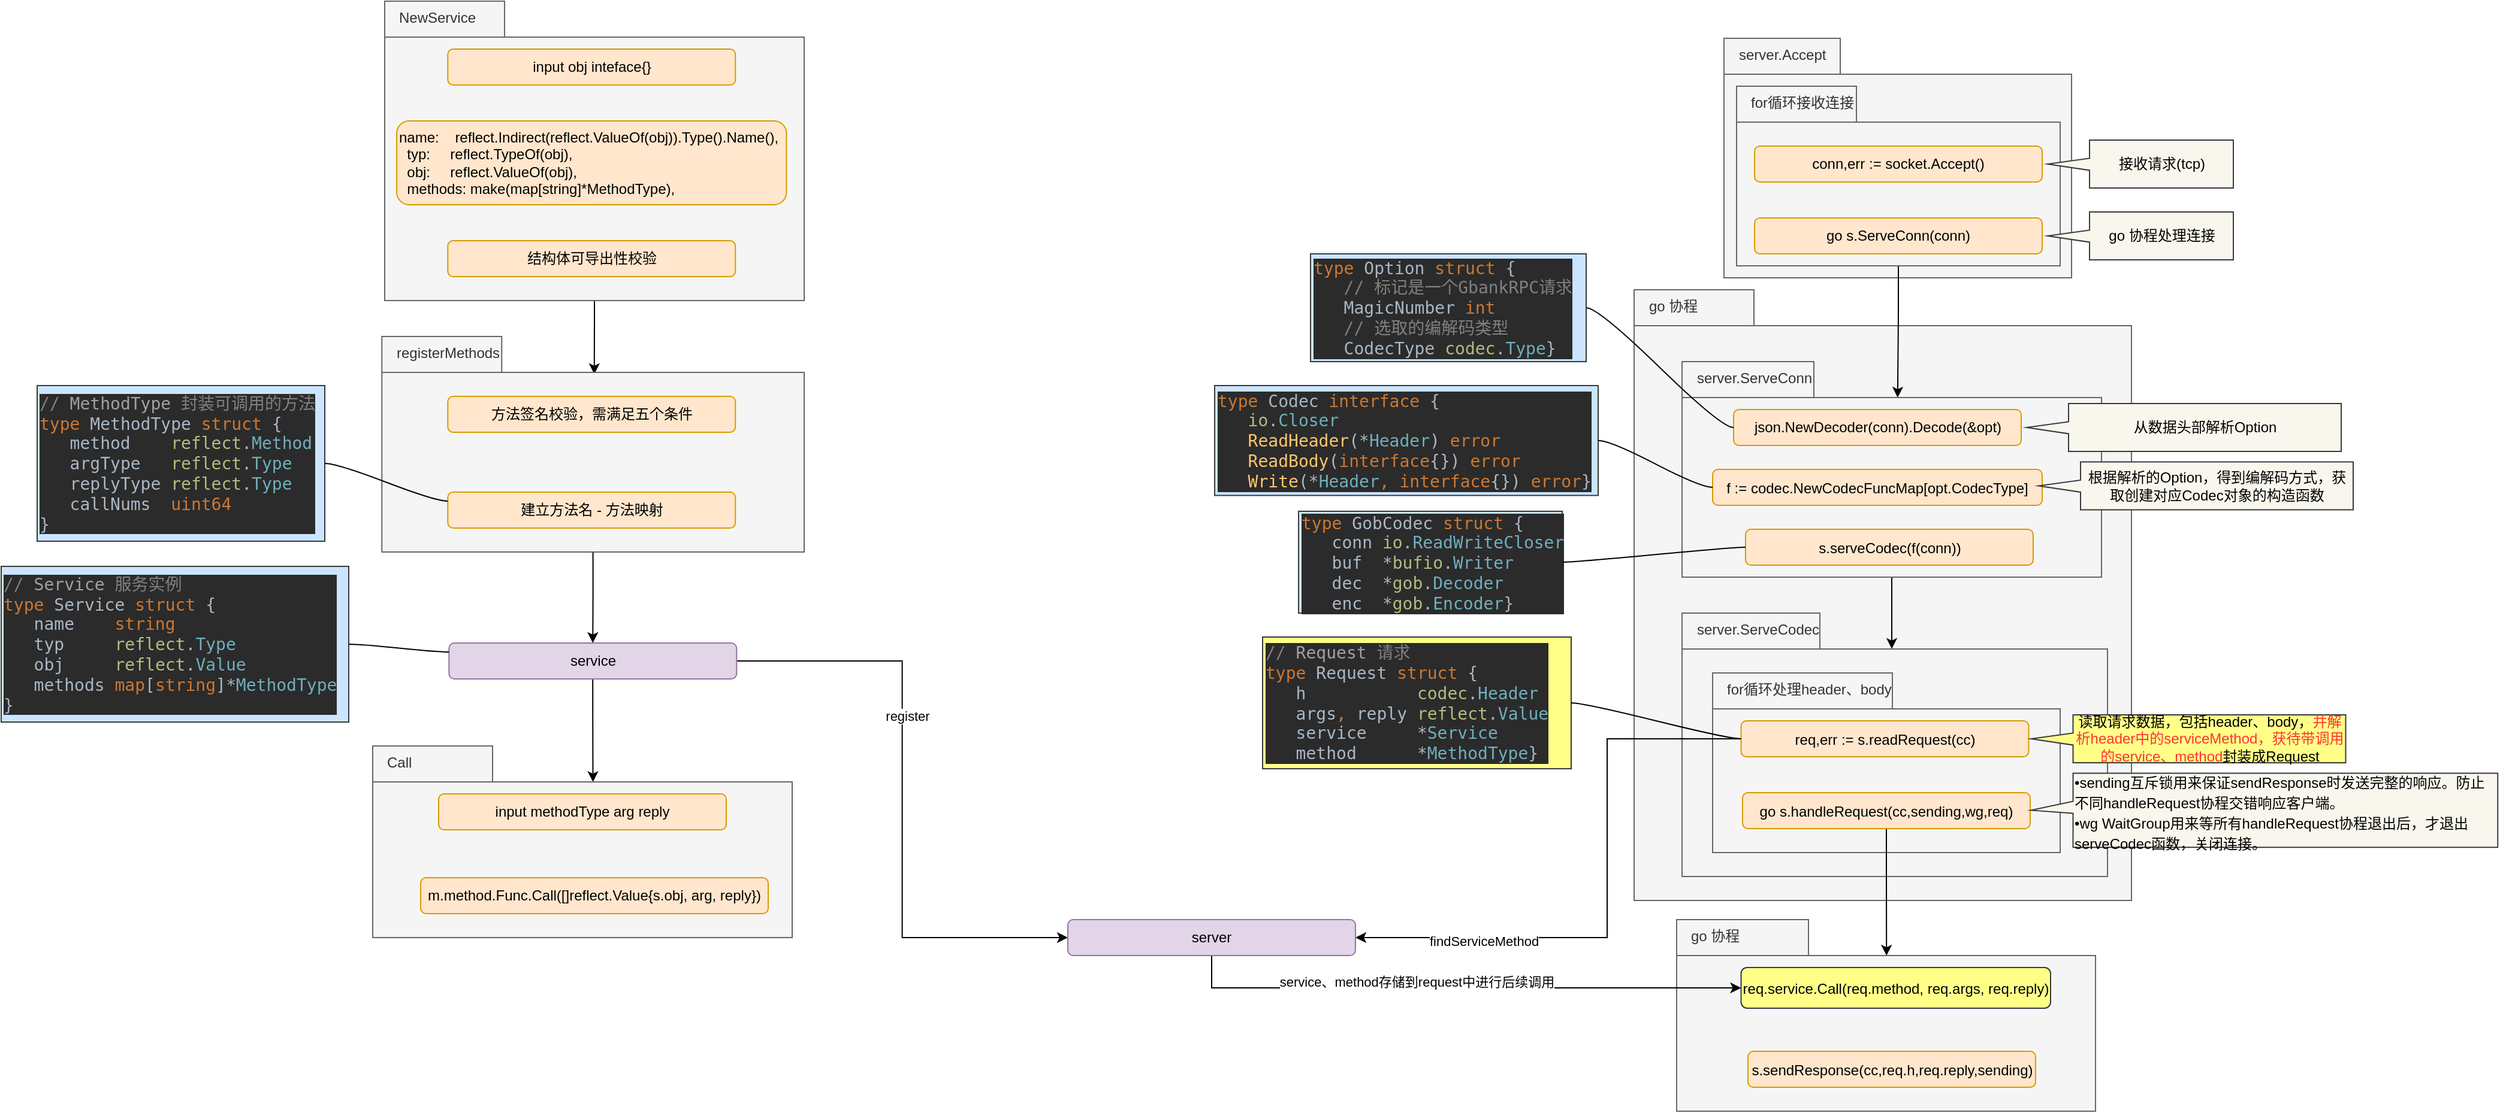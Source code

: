 <mxfile version="20.3.0" type="device"><diagram id="K_bksyPa9rIUVUqBkkgc" name="第 1 页"><mxGraphModel dx="2884" dy="1360" grid="1" gridSize="10" guides="1" tooltips="1" connect="1" arrows="1" fold="1" page="1" pageScale="1" pageWidth="827" pageHeight="1169" math="0" shadow="0"><root><mxCell id="0"/><mxCell id="1" parent="0"/><mxCell id="w4w-Qy8UGJi4HVx6lMIM-4" value="&lt;pre style=&quot;background-color:#2b2b2b;color:#a9b7c6;font-family:'JetBrains Mono',monospace;font-size:10.5pt;&quot;&gt;&lt;pre style=&quot;font-family: &amp;quot;JetBrains Mono&amp;quot;, monospace; font-size: 10.5pt;&quot;&gt;&lt;span style=&quot;color:#808080;&quot;&gt;// &lt;/span&gt;&lt;span style=&quot;color:#a1a1a1;&quot;&gt;Service &lt;/span&gt;&lt;span style=&quot;color:#808080;font-family:'Menlo-Regular',monospace;&quot;&gt;服务实例&lt;br&gt;&lt;/span&gt;&lt;span style=&quot;color:#cc7832;&quot;&gt;type &lt;/span&gt;Service &lt;span style=&quot;color:#cc7832;&quot;&gt;struct &lt;/span&gt;{&lt;br&gt;   name    &lt;span style=&quot;color:#cc7832;&quot;&gt;string&lt;br&gt;&lt;/span&gt;&lt;span style=&quot;color:#cc7832;&quot;&gt;   &lt;/span&gt;typ     &lt;span style=&quot;color:#afbf7e;&quot;&gt;reflect&lt;/span&gt;.&lt;span style=&quot;color:#6fafbd;&quot;&gt;Type&lt;br&gt;&lt;/span&gt;&lt;span style=&quot;color:#6fafbd;&quot;&gt;   &lt;/span&gt;obj     &lt;span style=&quot;color:#afbf7e;&quot;&gt;reflect&lt;/span&gt;.&lt;span style=&quot;color:#6fafbd;&quot;&gt;Value&lt;br&gt;&lt;/span&gt;&lt;span style=&quot;color:#6fafbd;&quot;&gt;   &lt;/span&gt;methods &lt;span style=&quot;color:#cc7832;&quot;&gt;map&lt;/span&gt;[&lt;span style=&quot;color:#cc7832;&quot;&gt;string&lt;/span&gt;]*&lt;span style=&quot;color:#6fafbd;&quot;&gt;MethodType&lt;br&gt;&lt;/span&gt;}&lt;/pre&gt;&lt;/pre&gt;" style="rounded=0;whiteSpace=wrap;html=1;fillColor=#cce5ff;strokeColor=#36393d;align=left;" vertex="1" parent="1"><mxGeometry x="-280" y="491" width="290" height="130" as="geometry"/></mxCell><mxCell id="w4w-Qy8UGJi4HVx6lMIM-17" style="edgeStyle=orthogonalEdgeStyle;rounded=0;orthogonalLoop=1;jettySize=auto;html=1;entryX=0.503;entryY=0.175;entryDx=0;entryDy=0;entryPerimeter=0;" edge="1" parent="1" source="w4w-Qy8UGJi4HVx6lMIM-5" target="w4w-Qy8UGJi4HVx6lMIM-10"><mxGeometry relative="1" as="geometry"/></mxCell><mxCell id="w4w-Qy8UGJi4HVx6lMIM-5" value="NewService" style="shape=folder;html=1;tabWidth=100;tabHeight=30;tabPosition=left;align=left;verticalAlign=top;spacingLeft=10;whiteSpace=wrap;fillColor=#f5f5f5;fontColor=#333333;strokeColor=#666666;" vertex="1" parent="1"><mxGeometry x="40" y="19" width="350" height="250" as="geometry"/></mxCell><mxCell id="w4w-Qy8UGJi4HVx6lMIM-6" value="&lt;pre style=&quot;background-color:#2b2b2b;color:#a9b7c6;font-family:'JetBrains Mono',monospace;font-size:10.5pt;&quot;&gt;&lt;pre style=&quot;font-family: &amp;quot;JetBrains Mono&amp;quot;, monospace; font-size: 10.5pt;&quot;&gt;&lt;span style=&quot;color:#808080;&quot;&gt;// &lt;/span&gt;&lt;span style=&quot;color:#a1a1a1;&quot;&gt;MethodType &lt;/span&gt;&lt;span style=&quot;color:#808080;font-family:'Menlo-Regular',monospace;&quot;&gt;封装可调用的方法&lt;br&gt;&lt;/span&gt;&lt;span style=&quot;color:#cc7832;&quot;&gt;type &lt;/span&gt;MethodType &lt;span style=&quot;color:#cc7832;&quot;&gt;struct &lt;/span&gt;{&lt;br&gt;   method    &lt;span style=&quot;color:#afbf7e;&quot;&gt;reflect&lt;/span&gt;.&lt;span style=&quot;color:#6fafbd;&quot;&gt;Method&lt;br&gt;&lt;/span&gt;&lt;span style=&quot;color:#6fafbd;&quot;&gt;   &lt;/span&gt;argType   &lt;span style=&quot;color:#afbf7e;&quot;&gt;reflect&lt;/span&gt;.&lt;span style=&quot;color:#6fafbd;&quot;&gt;Type&lt;br&gt;&lt;/span&gt;&lt;span style=&quot;color:#6fafbd;&quot;&gt;   &lt;/span&gt;replyType &lt;span style=&quot;color:#afbf7e;&quot;&gt;reflect&lt;/span&gt;.&lt;span style=&quot;color:#6fafbd;&quot;&gt;Type&lt;br&gt;&lt;/span&gt;&lt;span style=&quot;color:#6fafbd;&quot;&gt;   &lt;/span&gt;callNums  &lt;span style=&quot;color:#cc7832;&quot;&gt;uint64&lt;br&gt;&lt;/span&gt;}&lt;/pre&gt;&lt;/pre&gt;" style="rounded=0;whiteSpace=wrap;html=1;fillColor=#cce5ff;strokeColor=#36393d;align=left;" vertex="1" parent="1"><mxGeometry x="-250" y="340" width="240" height="130" as="geometry"/></mxCell><mxCell id="w4w-Qy8UGJi4HVx6lMIM-7" value="input obj inteface{}" style="rounded=1;whiteSpace=wrap;html=1;fillColor=#ffe6cc;strokeColor=#d79b00;" vertex="1" parent="1"><mxGeometry x="92.63" y="59" width="240" height="30" as="geometry"/></mxCell><mxCell id="w4w-Qy8UGJi4HVx6lMIM-8" value="&lt;div&gt;name:&amp;nbsp; &amp;nbsp; reflect.Indirect(reflect.ValueOf(obj)).Type().Name(),&lt;/div&gt;&lt;div&gt;&amp;nbsp; typ:&amp;nbsp; &amp;nbsp; &amp;nbsp;reflect.TypeOf(obj),&lt;/div&gt;&lt;div&gt;&amp;nbsp; obj:&amp;nbsp; &amp;nbsp; &amp;nbsp;reflect.ValueOf(obj),&lt;/div&gt;&lt;div&gt;&amp;nbsp; methods: make(map[string]*MethodType),&lt;/div&gt;" style="rounded=1;whiteSpace=wrap;html=1;fillColor=#ffe6cc;strokeColor=#d79b00;align=left;" vertex="1" parent="1"><mxGeometry x="50.01" y="119" width="325.25" height="70" as="geometry"/></mxCell><mxCell id="w4w-Qy8UGJi4HVx6lMIM-9" value="结构体可导出性校验" style="rounded=1;whiteSpace=wrap;html=1;fillColor=#ffe6cc;strokeColor=#d79b00;" vertex="1" parent="1"><mxGeometry x="92.63" y="219" width="240" height="30" as="geometry"/></mxCell><mxCell id="w4w-Qy8UGJi4HVx6lMIM-18" style="edgeStyle=orthogonalEdgeStyle;rounded=0;orthogonalLoop=1;jettySize=auto;html=1;entryX=0.5;entryY=0;entryDx=0;entryDy=0;" edge="1" parent="1" source="w4w-Qy8UGJi4HVx6lMIM-10" target="w4w-Qy8UGJi4HVx6lMIM-13"><mxGeometry relative="1" as="geometry"/></mxCell><mxCell id="w4w-Qy8UGJi4HVx6lMIM-10" value="registerMethods" style="shape=folder;html=1;tabWidth=100;tabHeight=30;tabPosition=left;align=left;verticalAlign=top;spacingLeft=10;whiteSpace=wrap;fillColor=#f5f5f5;fontColor=#333333;strokeColor=#666666;" vertex="1" parent="1"><mxGeometry x="37.63" y="299" width="352.37" height="180" as="geometry"/></mxCell><mxCell id="w4w-Qy8UGJi4HVx6lMIM-11" value="方法签名校验，需满足五个条件" style="rounded=1;whiteSpace=wrap;html=1;fillColor=#ffe6cc;strokeColor=#d79b00;" vertex="1" parent="1"><mxGeometry x="92.63" y="349" width="240" height="30" as="geometry"/></mxCell><mxCell id="w4w-Qy8UGJi4HVx6lMIM-12" value="建立方法名 - 方法映射" style="rounded=1;whiteSpace=wrap;html=1;fillColor=#ffe6cc;strokeColor=#d79b00;" vertex="1" parent="1"><mxGeometry x="92.63" y="429" width="240" height="30" as="geometry"/></mxCell><mxCell id="w4w-Qy8UGJi4HVx6lMIM-21" style="edgeStyle=orthogonalEdgeStyle;rounded=0;orthogonalLoop=1;jettySize=auto;html=1;entryX=0.525;entryY=0.188;entryDx=0;entryDy=0;entryPerimeter=0;" edge="1" parent="1" source="w4w-Qy8UGJi4HVx6lMIM-13" target="w4w-Qy8UGJi4HVx6lMIM-14"><mxGeometry relative="1" as="geometry"/></mxCell><mxCell id="w4w-Qy8UGJi4HVx6lMIM-56" style="edgeStyle=orthogonalEdgeStyle;rounded=0;orthogonalLoop=1;jettySize=auto;html=1;entryX=0;entryY=0.5;entryDx=0;entryDy=0;fontColor=#FF3333;" edge="1" parent="1" source="w4w-Qy8UGJi4HVx6lMIM-13" target="w4w-Qy8UGJi4HVx6lMIM-55"><mxGeometry relative="1" as="geometry"/></mxCell><mxCell id="w4w-Qy8UGJi4HVx6lMIM-57" value="&lt;font color=&quot;#000000&quot;&gt;register&lt;/font&gt;" style="edgeLabel;html=1;align=center;verticalAlign=middle;resizable=0;points=[];fontColor=#FF3333;" vertex="1" connectable="0" parent="w4w-Qy8UGJi4HVx6lMIM-56"><mxGeometry x="-0.274" y="4" relative="1" as="geometry"><mxPoint as="offset"/></mxGeometry></mxCell><mxCell id="w4w-Qy8UGJi4HVx6lMIM-13" value="service" style="rounded=1;whiteSpace=wrap;html=1;fillColor=#e1d5e7;strokeColor=#9673a6;" vertex="1" parent="1"><mxGeometry x="93.63" y="555" width="240" height="30" as="geometry"/></mxCell><mxCell id="w4w-Qy8UGJi4HVx6lMIM-14" value="Call" style="shape=folder;html=1;tabWidth=100;tabHeight=30;tabPosition=left;align=left;verticalAlign=top;spacingLeft=10;whiteSpace=wrap;fillColor=#f5f5f5;fontColor=#333333;strokeColor=#666666;" vertex="1" parent="1"><mxGeometry x="30" y="641" width="350" height="160" as="geometry"/></mxCell><mxCell id="w4w-Qy8UGJi4HVx6lMIM-15" value="input methodType arg reply" style="rounded=1;whiteSpace=wrap;html=1;fillColor=#ffe6cc;strokeColor=#d79b00;" vertex="1" parent="1"><mxGeometry x="85" y="681" width="240" height="30" as="geometry"/></mxCell><mxCell id="w4w-Qy8UGJi4HVx6lMIM-16" value="m.method.Func.Call([]reflect.Value{s.obj, arg, reply})" style="rounded=1;whiteSpace=wrap;html=1;fillColor=#ffe6cc;strokeColor=#d79b00;" vertex="1" parent="1"><mxGeometry x="70" y="751" width="290" height="30" as="geometry"/></mxCell><mxCell id="w4w-Qy8UGJi4HVx6lMIM-19" value="" style="edgeStyle=entityRelationEdgeStyle;startArrow=none;endArrow=none;segment=10;curved=1;rounded=0;entryX=1;entryY=0.5;entryDx=0;entryDy=0;exitX=0;exitY=0.25;exitDx=0;exitDy=0;" edge="1" parent="1" source="w4w-Qy8UGJi4HVx6lMIM-12" target="w4w-Qy8UGJi4HVx6lMIM-6"><mxGeometry relative="1" as="geometry"><mxPoint x="153" y="-186" as="sourcePoint"/><mxPoint x="30" y="-286" as="targetPoint"/></mxGeometry></mxCell><mxCell id="w4w-Qy8UGJi4HVx6lMIM-20" value="" style="edgeStyle=entityRelationEdgeStyle;startArrow=none;endArrow=none;segment=10;curved=1;rounded=0;entryX=1;entryY=0.5;entryDx=0;entryDy=0;exitX=0;exitY=0.25;exitDx=0;exitDy=0;" edge="1" parent="1" source="w4w-Qy8UGJi4HVx6lMIM-13" target="w4w-Qy8UGJi4HVx6lMIM-4"><mxGeometry relative="1" as="geometry"><mxPoint x="102.63" y="446.5" as="sourcePoint"/><mxPoint y="424" as="targetPoint"/></mxGeometry></mxCell><mxCell id="w4w-Qy8UGJi4HVx6lMIM-22" value="server.Accept" style="shape=folder;html=1;tabWidth=97;tabHeight=30;tabPosition=left;align=left;verticalAlign=top;spacingLeft=10;whiteSpace=wrap;fillColor=#f5f5f5;fontColor=#333333;strokeColor=#666666;" vertex="1" parent="1"><mxGeometry x="1157.5" y="50" width="290" height="200" as="geometry"/></mxCell><mxCell id="w4w-Qy8UGJi4HVx6lMIM-23" value="go 协程" style="shape=folder;html=1;tabWidth=100;tabHeight=30;tabPosition=left;align=left;verticalAlign=top;spacingLeft=10;whiteSpace=wrap;fillColor=#f5f5f5;fontColor=#333333;strokeColor=#666666;" vertex="1" parent="1"><mxGeometry x="1082.5" y="260" width="415" height="510" as="geometry"/></mxCell><mxCell id="w4w-Qy8UGJi4HVx6lMIM-24" style="edgeStyle=orthogonalEdgeStyle;rounded=0;orthogonalLoop=1;jettySize=auto;html=1;entryX=0.514;entryY=0.167;entryDx=0;entryDy=0;entryPerimeter=0;" edge="1" parent="1" source="w4w-Qy8UGJi4HVx6lMIM-25" target="w4w-Qy8UGJi4HVx6lMIM-29"><mxGeometry relative="1" as="geometry"/></mxCell><mxCell id="w4w-Qy8UGJi4HVx6lMIM-25" value="for循环接收连接" style="shape=folder;html=1;tabWidth=100;tabHeight=30;tabPosition=left;align=left;verticalAlign=top;spacingLeft=10;whiteSpace=wrap;fillColor=#f5f5f5;fontColor=#333333;strokeColor=#666666;" vertex="1" parent="1"><mxGeometry x="1168" y="90" width="270" height="150" as="geometry"/></mxCell><mxCell id="w4w-Qy8UGJi4HVx6lMIM-26" value="conn,err := socket.Accept()" style="rounded=1;whiteSpace=wrap;html=1;fillColor=#ffe6cc;strokeColor=#d79b00;" vertex="1" parent="1"><mxGeometry x="1183" y="140" width="240" height="30" as="geometry"/></mxCell><mxCell id="w4w-Qy8UGJi4HVx6lMIM-27" value="go s.ServeConn(conn)" style="rounded=1;whiteSpace=wrap;html=1;fillColor=#ffe6cc;strokeColor=#d79b00;" vertex="1" parent="1"><mxGeometry x="1183" y="200" width="240" height="30" as="geometry"/></mxCell><mxCell id="w4w-Qy8UGJi4HVx6lMIM-28" style="edgeStyle=orthogonalEdgeStyle;rounded=0;orthogonalLoop=1;jettySize=auto;html=1;entryX=0.493;entryY=0.136;entryDx=0;entryDy=0;entryPerimeter=0;" edge="1" parent="1" source="w4w-Qy8UGJi4HVx6lMIM-29" target="w4w-Qy8UGJi4HVx6lMIM-33"><mxGeometry relative="1" as="geometry"/></mxCell><mxCell id="w4w-Qy8UGJi4HVx6lMIM-29" value="server.ServeConn" style="shape=folder;html=1;tabWidth=110;tabHeight=30;tabPosition=left;align=left;verticalAlign=top;spacingLeft=10;whiteSpace=wrap;fillColor=#f5f5f5;fontColor=#333333;strokeColor=#666666;" vertex="1" parent="1"><mxGeometry x="1122.5" y="320" width="350" height="180" as="geometry"/></mxCell><mxCell id="w4w-Qy8UGJi4HVx6lMIM-30" value="json.NewDecoder(conn).Decode(&amp;amp;opt)" style="rounded=1;whiteSpace=wrap;html=1;fillColor=#ffe6cc;strokeColor=#d79b00;" vertex="1" parent="1"><mxGeometry x="1165.5" y="360" width="240" height="30" as="geometry"/></mxCell><mxCell id="w4w-Qy8UGJi4HVx6lMIM-31" value="&lt;p style=&quot;margin: 0px; font-variant-numeric: normal; font-variant-east-asian: normal; font-stretch: normal; line-height: normal; text-align: start;&quot; class=&quot;p1&quot;&gt;f := codec.NewCodecFuncMap[opt.CodecType]&lt;/p&gt;" style="rounded=1;whiteSpace=wrap;html=1;fillColor=#ffe6cc;strokeColor=#d79b00;" vertex="1" parent="1"><mxGeometry x="1148" y="410" width="275" height="30" as="geometry"/></mxCell><mxCell id="w4w-Qy8UGJi4HVx6lMIM-32" value="&lt;p style=&quot;margin: 0px; font-variant-numeric: normal; font-variant-east-asian: normal; font-stretch: normal; line-height: normal; text-align: start;&quot; class=&quot;p1&quot;&gt;s.serveCodec(f(conn))&lt;/p&gt;" style="rounded=1;whiteSpace=wrap;html=1;fillColor=#ffe6cc;strokeColor=#d79b00;" vertex="1" parent="1"><mxGeometry x="1175.5" y="460" width="240" height="30" as="geometry"/></mxCell><mxCell id="w4w-Qy8UGJi4HVx6lMIM-33" value="server.ServeCodec" style="shape=folder;html=1;tabWidth=115;tabHeight=30;tabPosition=left;align=left;verticalAlign=top;spacingLeft=10;whiteSpace=wrap;fillColor=#f5f5f5;fontColor=#333333;strokeColor=#666666;" vertex="1" parent="1"><mxGeometry x="1122.5" y="530" width="355" height="220" as="geometry"/></mxCell><mxCell id="w4w-Qy8UGJi4HVx6lMIM-34" value="for循环处理header、body" style="shape=folder;html=1;tabWidth=150;tabHeight=30;tabPosition=left;align=left;verticalAlign=top;spacingLeft=10;whiteSpace=wrap;fillColor=#f5f5f5;fontColor=#333333;strokeColor=#666666;" vertex="1" parent="1"><mxGeometry x="1148" y="580" width="290" height="150" as="geometry"/></mxCell><mxCell id="w4w-Qy8UGJi4HVx6lMIM-58" style="edgeStyle=orthogonalEdgeStyle;rounded=0;orthogonalLoop=1;jettySize=auto;html=1;entryX=1;entryY=0.5;entryDx=0;entryDy=0;fontColor=#000000;" edge="1" parent="1" source="w4w-Qy8UGJi4HVx6lMIM-35" target="w4w-Qy8UGJi4HVx6lMIM-55"><mxGeometry relative="1" as="geometry"><Array as="points"><mxPoint x="1060" y="635"/><mxPoint x="1060" y="801"/></Array></mxGeometry></mxCell><mxCell id="w4w-Qy8UGJi4HVx6lMIM-59" value="findServiceMethod" style="edgeLabel;html=1;align=center;verticalAlign=middle;resizable=0;points=[];fontColor=#000000;" vertex="1" connectable="0" parent="w4w-Qy8UGJi4HVx6lMIM-58"><mxGeometry x="0.562" y="3" relative="1" as="geometry"><mxPoint as="offset"/></mxGeometry></mxCell><mxCell id="w4w-Qy8UGJi4HVx6lMIM-35" value="&lt;p style=&quot;margin: 0px; font-variant-numeric: normal; font-variant-east-asian: normal; font-stretch: normal; line-height: normal; text-align: start;&quot; class=&quot;p1&quot;&gt;req,err := s.readRequest(cc)&lt;/p&gt;" style="rounded=1;whiteSpace=wrap;html=1;fillColor=#ffe6cc;strokeColor=#d79b00;" vertex="1" parent="1"><mxGeometry x="1171.75" y="620" width="240" height="30" as="geometry"/></mxCell><mxCell id="w4w-Qy8UGJi4HVx6lMIM-36" style="edgeStyle=orthogonalEdgeStyle;rounded=0;orthogonalLoop=1;jettySize=auto;html=1;entryX=0.501;entryY=0.188;entryDx=0;entryDy=0;entryPerimeter=0;" edge="1" parent="1" source="w4w-Qy8UGJi4HVx6lMIM-37" target="w4w-Qy8UGJi4HVx6lMIM-38"><mxGeometry relative="1" as="geometry"/></mxCell><mxCell id="w4w-Qy8UGJi4HVx6lMIM-37" value="&lt;p style=&quot;margin: 0px; font-variant-numeric: normal; font-variant-east-asian: normal; font-stretch: normal; line-height: normal; text-align: start;&quot; class=&quot;p1&quot;&gt;go s.handleRequest(cc,sending,wg,req)&lt;/p&gt;" style="rounded=1;whiteSpace=wrap;html=1;fillColor=#ffe6cc;strokeColor=#d79b00;" vertex="1" parent="1"><mxGeometry x="1173" y="680" width="240" height="30" as="geometry"/></mxCell><mxCell id="w4w-Qy8UGJi4HVx6lMIM-38" value="go 协程" style="shape=folder;html=1;tabWidth=110;tabHeight=30;tabPosition=left;align=left;verticalAlign=top;spacingLeft=10;whiteSpace=wrap;fillColor=#f5f5f5;fontColor=#333333;strokeColor=#666666;" vertex="1" parent="1"><mxGeometry x="1118" y="786" width="349.5" height="160" as="geometry"/></mxCell><mxCell id="w4w-Qy8UGJi4HVx6lMIM-39" value="&lt;p style=&quot;margin: 0px; font-variant-numeric: normal; font-variant-east-asian: normal; font-stretch: normal; line-height: normal; text-align: start;&quot; class=&quot;p1&quot;&gt;req.service.Call(req.method, req.args, req.reply)&lt;/p&gt;" style="rounded=1;whiteSpace=wrap;html=1;fillColor=#ffff88;strokeColor=#36393d;" vertex="1" parent="1"><mxGeometry x="1171.75" y="826" width="258.25" height="34" as="geometry"/></mxCell><mxCell id="w4w-Qy8UGJi4HVx6lMIM-40" value="&lt;p style=&quot;margin: 0px; font-variant-numeric: normal; font-variant-east-asian: normal; font-stretch: normal; line-height: normal; text-align: start;&quot; class=&quot;p1&quot;&gt;s.sendResponse(cc,req.h,req.reply,sending)&lt;/p&gt;" style="rounded=1;whiteSpace=wrap;html=1;fillColor=#ffe6cc;strokeColor=#d79b00;" vertex="1" parent="1"><mxGeometry x="1177.5" y="896" width="240" height="30" as="geometry"/></mxCell><mxCell id="w4w-Qy8UGJi4HVx6lMIM-41" value="接收请求(tcp)" style="shape=callout;whiteSpace=wrap;html=1;perimeter=calloutPerimeter;rotation=90;base=10;size=35;position=0.38;fillColor=#f9f7ed;strokeColor=#36393d;verticalAlign=middle;align=center;horizontal=0;" vertex="1" parent="1"><mxGeometry x="1485" y="77.5" width="40" height="155" as="geometry"/></mxCell><mxCell id="w4w-Qy8UGJi4HVx6lMIM-42" value="go 协程处理连接" style="shape=callout;whiteSpace=wrap;html=1;perimeter=calloutPerimeter;rotation=90;base=10;size=35;position=0.38;fillColor=#f9f7ed;strokeColor=#36393d;verticalAlign=middle;align=center;horizontal=0;" vertex="1" parent="1"><mxGeometry x="1485" y="137.5" width="40" height="155" as="geometry"/></mxCell><mxCell id="w4w-Qy8UGJi4HVx6lMIM-43" value="从数据头部解析Option" style="shape=callout;whiteSpace=wrap;html=1;perimeter=calloutPerimeter;rotation=90;base=10;size=35;position=0.38;fillColor=#f9f7ed;strokeColor=#36393d;verticalAlign=middle;align=center;horizontal=0;" vertex="1" parent="1"><mxGeometry x="1521.25" y="243.75" width="40" height="262.5" as="geometry"/></mxCell><mxCell id="w4w-Qy8UGJi4HVx6lMIM-44" value="根据解析的Option，得到编解码方式，获取创建对应Codec对象的构造函数" style="shape=callout;whiteSpace=wrap;html=1;perimeter=calloutPerimeter;rotation=90;base=10;size=35;position=0.38;fillColor=#f9f7ed;strokeColor=#36393d;verticalAlign=middle;align=center;horizontal=0;" vertex="1" parent="1"><mxGeometry x="1531.25" y="292.5" width="40" height="262.5" as="geometry"/></mxCell><mxCell id="w4w-Qy8UGJi4HVx6lMIM-45" value="读取请求数据，包括header、body，&lt;font color=&quot;#ff3333&quot;&gt;并解析header中的serviceMethod，获待带调用的service、method&lt;/font&gt;封装成Request" style="shape=callout;whiteSpace=wrap;html=1;perimeter=calloutPerimeter;rotation=90;base=10;size=35;position=0.38;fillColor=#ffff88;strokeColor=#36393d;verticalAlign=middle;align=center;horizontal=0;" vertex="1" parent="1"><mxGeometry x="1525" y="503.75" width="40" height="262.5" as="geometry"/></mxCell><mxCell id="w4w-Qy8UGJi4HVx6lMIM-46" value="&lt;p style=&quot;margin: 0px; font-variant-numeric: normal; font-variant-east-asian: normal; font-stretch: normal; line-height: normal; text-align: start;&quot; class=&quot;p1&quot;&gt;•sending互斥锁用来保证sendResponse时发送完整的响应。防止不同handleRequest协程交错响应客户端。&lt;/p&gt;&lt;p style=&quot;margin: 0px; font-variant-numeric: normal; font-variant-east-asian: normal; font-stretch: normal; line-height: normal; text-align: start;&quot; class=&quot;p1&quot;&gt;•wg WaitGroup用来等所有handleRequest协程退出后，才退出serveCodec函数，关闭连接。&lt;/p&gt;" style="shape=callout;whiteSpace=wrap;html=1;perimeter=calloutPerimeter;rotation=90;base=10;size=35;position=0.38;fillColor=#f9f7ed;strokeColor=#36393d;verticalAlign=middle;align=center;horizontal=0;" vertex="1" parent="1"><mxGeometry x="1577.51" y="500" width="61.87" height="389.38" as="geometry"/></mxCell><mxCell id="w4w-Qy8UGJi4HVx6lMIM-47" value="" style="edgeStyle=entityRelationEdgeStyle;startArrow=none;endArrow=none;segment=10;curved=1;rounded=0;entryX=1;entryY=0.5;entryDx=0;entryDy=0;exitX=0;exitY=0.5;exitDx=0;exitDy=0;" edge="1" parent="1" source="w4w-Qy8UGJi4HVx6lMIM-30" target="w4w-Qy8UGJi4HVx6lMIM-48"><mxGeometry relative="1" as="geometry"><mxPoint x="982.5" y="290" as="sourcePoint"/><mxPoint x="1080.5" y="304" as="targetPoint"/></mxGeometry></mxCell><mxCell id="w4w-Qy8UGJi4HVx6lMIM-48" value="&lt;pre style=&quot;background-color:#2b2b2b;color:#a9b7c6;font-family:'JetBrains Mono',monospace;font-size:10.5pt;&quot;&gt;&lt;span style=&quot;color:#cc7832;&quot;&gt;type &lt;/span&gt;Option &lt;span style=&quot;color:#cc7832;&quot;&gt;struct &lt;/span&gt;{&lt;br&gt;   &lt;span style=&quot;color:#808080;&quot;&gt;// &lt;/span&gt;&lt;span style=&quot;color:#808080;font-family:'Menlo-Regular',monospace;&quot;&gt;标记是一个&lt;/span&gt;&lt;span style=&quot;color:#808080;&quot;&gt;GbankRPC&lt;/span&gt;&lt;span style=&quot;color:#808080;font-family:'Menlo-Regular',monospace;&quot;&gt;请求&lt;br&gt;&lt;/span&gt;&lt;span style=&quot;color:#808080;font-family:'Menlo-Regular',monospace;&quot;&gt;   &lt;/span&gt;MagicNumber &lt;span style=&quot;color:#cc7832;&quot;&gt;int&lt;br&gt;&lt;/span&gt;&lt;span style=&quot;color:#cc7832;&quot;&gt;   &lt;/span&gt;&lt;span style=&quot;color:#808080;&quot;&gt;// &lt;/span&gt;&lt;span style=&quot;color:#808080;font-family:'Menlo-Regular',monospace;&quot;&gt;选取的编解码类型&lt;br&gt;&lt;/span&gt;&lt;span style=&quot;color:#808080;font-family:'Menlo-Regular',monospace;&quot;&gt;   &lt;/span&gt;CodecType &lt;span style=&quot;color:#afbf7e;&quot;&gt;codec&lt;/span&gt;.&lt;span style=&quot;color:#6fafbd;&quot;&gt;Type&lt;/span&gt;}&lt;/pre&gt;" style="rounded=0;whiteSpace=wrap;html=1;fillColor=#cce5ff;strokeColor=#36393d;align=left;" vertex="1" parent="1"><mxGeometry x="812.5" y="230" width="230" height="90" as="geometry"/></mxCell><mxCell id="w4w-Qy8UGJi4HVx6lMIM-49" value="&lt;pre style=&quot;background-color:#2b2b2b;color:#a9b7c6;font-family:'JetBrains Mono',monospace;font-size:10.5pt;&quot;&gt;&lt;span style=&quot;color:#cc7832;&quot;&gt;type &lt;/span&gt;Codec &lt;span style=&quot;color:#cc7832;&quot;&gt;interface &lt;/span&gt;{&lt;br&gt;   &lt;span style=&quot;color:#afbf7e;&quot;&gt;io&lt;/span&gt;.&lt;span style=&quot;color:#6fafbd;&quot;&gt;Closer&lt;br&gt;&lt;/span&gt;&lt;span style=&quot;color:#6fafbd;&quot;&gt;   &lt;/span&gt;&lt;span style=&quot;color:#ffc66d;&quot;&gt;ReadHeader&lt;/span&gt;(*&lt;span style=&quot;color:#6fafbd;&quot;&gt;Header&lt;/span&gt;) &lt;span style=&quot;color:#cc7832;&quot;&gt;error&lt;br&gt;&lt;/span&gt;&lt;span style=&quot;color:#cc7832;&quot;&gt;   &lt;/span&gt;&lt;span style=&quot;color:#ffc66d;&quot;&gt;ReadBody&lt;/span&gt;(&lt;span style=&quot;color:#cc7832;&quot;&gt;interface&lt;/span&gt;{}) &lt;span style=&quot;color:#cc7832;&quot;&gt;error&lt;br&gt;&lt;/span&gt;&lt;span style=&quot;color:#cc7832;&quot;&gt;   &lt;/span&gt;&lt;span style=&quot;color:#ffc66d;&quot;&gt;Write&lt;/span&gt;(*&lt;span style=&quot;color:#6fafbd;&quot;&gt;Header&lt;/span&gt;&lt;span style=&quot;color:#cc7832;&quot;&gt;, interface&lt;/span&gt;{}) &lt;span style=&quot;color:#cc7832;&quot;&gt;error&lt;/span&gt;}&lt;/pre&gt;" style="rounded=0;whiteSpace=wrap;html=1;fillColor=#cce5ff;strokeColor=#36393d;align=left;" vertex="1" parent="1"><mxGeometry x="732.5" y="340" width="320" height="91.75" as="geometry"/></mxCell><mxCell id="w4w-Qy8UGJi4HVx6lMIM-50" value="&lt;pre style=&quot;background-color:#2b2b2b;color:#a9b7c6;font-family:'JetBrains Mono',monospace;font-size:10.5pt;&quot;&gt;&lt;span style=&quot;color:#cc7832;&quot;&gt;type &lt;/span&gt;GobCodec &lt;span style=&quot;color:#cc7832;&quot;&gt;struct &lt;/span&gt;{&lt;br&gt;   conn &lt;span style=&quot;color:#afbf7e;&quot;&gt;io&lt;/span&gt;.&lt;span style=&quot;color:#6fafbd;&quot;&gt;ReadWriteCloser&lt;br&gt;&lt;/span&gt;&lt;span style=&quot;color:#6fafbd;&quot;&gt;   &lt;/span&gt;buf  *&lt;span style=&quot;color:#afbf7e;&quot;&gt;bufio&lt;/span&gt;.&lt;span style=&quot;color:#6fafbd;&quot;&gt;Writer&lt;br&gt;&lt;/span&gt;&lt;span style=&quot;color:#6fafbd;&quot;&gt;   &lt;/span&gt;dec  *&lt;span style=&quot;color:#afbf7e;&quot;&gt;gob&lt;/span&gt;.&lt;span style=&quot;color:#6fafbd;&quot;&gt;Decoder&lt;br&gt;&lt;/span&gt;&lt;span style=&quot;color:#6fafbd;&quot;&gt;   &lt;/span&gt;enc  *&lt;span style=&quot;color:#afbf7e;&quot;&gt;gob&lt;/span&gt;.&lt;span style=&quot;color:#6fafbd;&quot;&gt;Encoder&lt;/span&gt;}&lt;/pre&gt;" style="rounded=0;whiteSpace=wrap;html=1;fillColor=#cce5ff;strokeColor=#36393d;align=left;" vertex="1" parent="1"><mxGeometry x="802.5" y="445" width="220" height="85" as="geometry"/></mxCell><mxCell id="w4w-Qy8UGJi4HVx6lMIM-51" value="" style="edgeStyle=entityRelationEdgeStyle;startArrow=none;endArrow=none;segment=10;curved=1;rounded=0;entryX=1;entryY=0.5;entryDx=0;entryDy=0;exitX=0;exitY=0.5;exitDx=0;exitDy=0;" edge="1" parent="1" source="w4w-Qy8UGJi4HVx6lMIM-31" target="w4w-Qy8UGJi4HVx6lMIM-49"><mxGeometry relative="1" as="geometry"><mxPoint x="1175.5" y="385" as="sourcePoint"/><mxPoint x="1062.5" y="287.25" as="targetPoint"/></mxGeometry></mxCell><mxCell id="w4w-Qy8UGJi4HVx6lMIM-52" value="" style="edgeStyle=entityRelationEdgeStyle;startArrow=none;endArrow=none;segment=10;curved=1;rounded=0;entryX=1;entryY=0.5;entryDx=0;entryDy=0;exitX=0;exitY=0.5;exitDx=0;exitDy=0;" edge="1" parent="1" source="w4w-Qy8UGJi4HVx6lMIM-32" target="w4w-Qy8UGJi4HVx6lMIM-50"><mxGeometry relative="1" as="geometry"><mxPoint x="1158" y="435" as="sourcePoint"/><mxPoint x="1062.5" y="395.875" as="targetPoint"/></mxGeometry></mxCell><mxCell id="w4w-Qy8UGJi4HVx6lMIM-53" value="&lt;pre style=&quot;background-color:#2b2b2b;color:#a9b7c6;font-family:'JetBrains Mono',monospace;font-size:10.5pt;&quot;&gt;&lt;pre style=&quot;font-family: &amp;quot;JetBrains Mono&amp;quot;, monospace; font-size: 10.5pt;&quot;&gt;&lt;span style=&quot;color:#808080;&quot;&gt;// &lt;/span&gt;&lt;span style=&quot;color:#a1a1a1;&quot;&gt;Request &lt;/span&gt;&lt;span style=&quot;color:#808080;font-family:'Menlo-Regular',monospace;&quot;&gt;请求&lt;br&gt;&lt;/span&gt;&lt;span style=&quot;color:#cc7832;&quot;&gt;type &lt;/span&gt;Request &lt;span style=&quot;color:#cc7832;&quot;&gt;struct &lt;/span&gt;{&lt;br&gt;   h           &lt;span style=&quot;color:#afbf7e;&quot;&gt;codec&lt;/span&gt;.&lt;span style=&quot;color:#6fafbd;&quot;&gt;Header&lt;br&gt;&lt;/span&gt;&lt;span style=&quot;color:#6fafbd;&quot;&gt;   &lt;/span&gt;args&lt;span style=&quot;color:#cc7832;&quot;&gt;, &lt;/span&gt;reply &lt;span style=&quot;color:#afbf7e;&quot;&gt;reflect&lt;/span&gt;.&lt;span style=&quot;color:#6fafbd;&quot;&gt;Value&lt;br&gt;&lt;/span&gt;&lt;span style=&quot;color:#6fafbd;&quot;&gt;   &lt;/span&gt;service     *&lt;span style=&quot;color:#6fafbd;&quot;&gt;Service&lt;br&gt;&lt;/span&gt;&lt;span style=&quot;color:#6fafbd;&quot;&gt;   &lt;/span&gt;method      *&lt;span style=&quot;color:#6fafbd;&quot;&gt;MethodType&lt;/span&gt;}&lt;/pre&gt;&lt;/pre&gt;" style="rounded=0;whiteSpace=wrap;html=1;fillColor=#ffff88;strokeColor=#36393d;align=left;" vertex="1" parent="1"><mxGeometry x="772.5" y="550" width="257.5" height="110" as="geometry"/></mxCell><mxCell id="w4w-Qy8UGJi4HVx6lMIM-54" value="" style="edgeStyle=entityRelationEdgeStyle;startArrow=none;endArrow=none;segment=10;curved=1;rounded=0;entryX=1;entryY=0.5;entryDx=0;entryDy=0;exitX=0;exitY=0.5;exitDx=0;exitDy=0;" edge="1" parent="1" source="w4w-Qy8UGJi4HVx6lMIM-35" target="w4w-Qy8UGJi4HVx6lMIM-53"><mxGeometry relative="1" as="geometry"><mxPoint x="1185.5" y="485" as="sourcePoint"/><mxPoint x="1032.5" y="497.5" as="targetPoint"/></mxGeometry></mxCell><mxCell id="w4w-Qy8UGJi4HVx6lMIM-61" style="edgeStyle=orthogonalEdgeStyle;rounded=0;orthogonalLoop=1;jettySize=auto;html=1;entryX=0;entryY=0.5;entryDx=0;entryDy=0;fontColor=#000000;exitX=0.5;exitY=1;exitDx=0;exitDy=0;" edge="1" parent="1" source="w4w-Qy8UGJi4HVx6lMIM-55" target="w4w-Qy8UGJi4HVx6lMIM-39"><mxGeometry relative="1" as="geometry"/></mxCell><mxCell id="w4w-Qy8UGJi4HVx6lMIM-62" value="service、method存储到request中进行后续调用" style="edgeLabel;html=1;align=center;verticalAlign=middle;resizable=0;points=[];fontColor=#000000;" vertex="1" connectable="0" parent="w4w-Qy8UGJi4HVx6lMIM-61"><mxGeometry x="-0.155" y="5" relative="1" as="geometry"><mxPoint as="offset"/></mxGeometry></mxCell><mxCell id="w4w-Qy8UGJi4HVx6lMIM-55" value="server" style="rounded=1;whiteSpace=wrap;html=1;fillColor=#e1d5e7;strokeColor=#9673a6;" vertex="1" parent="1"><mxGeometry x="610" y="786" width="240" height="30" as="geometry"/></mxCell></root></mxGraphModel></diagram></mxfile>